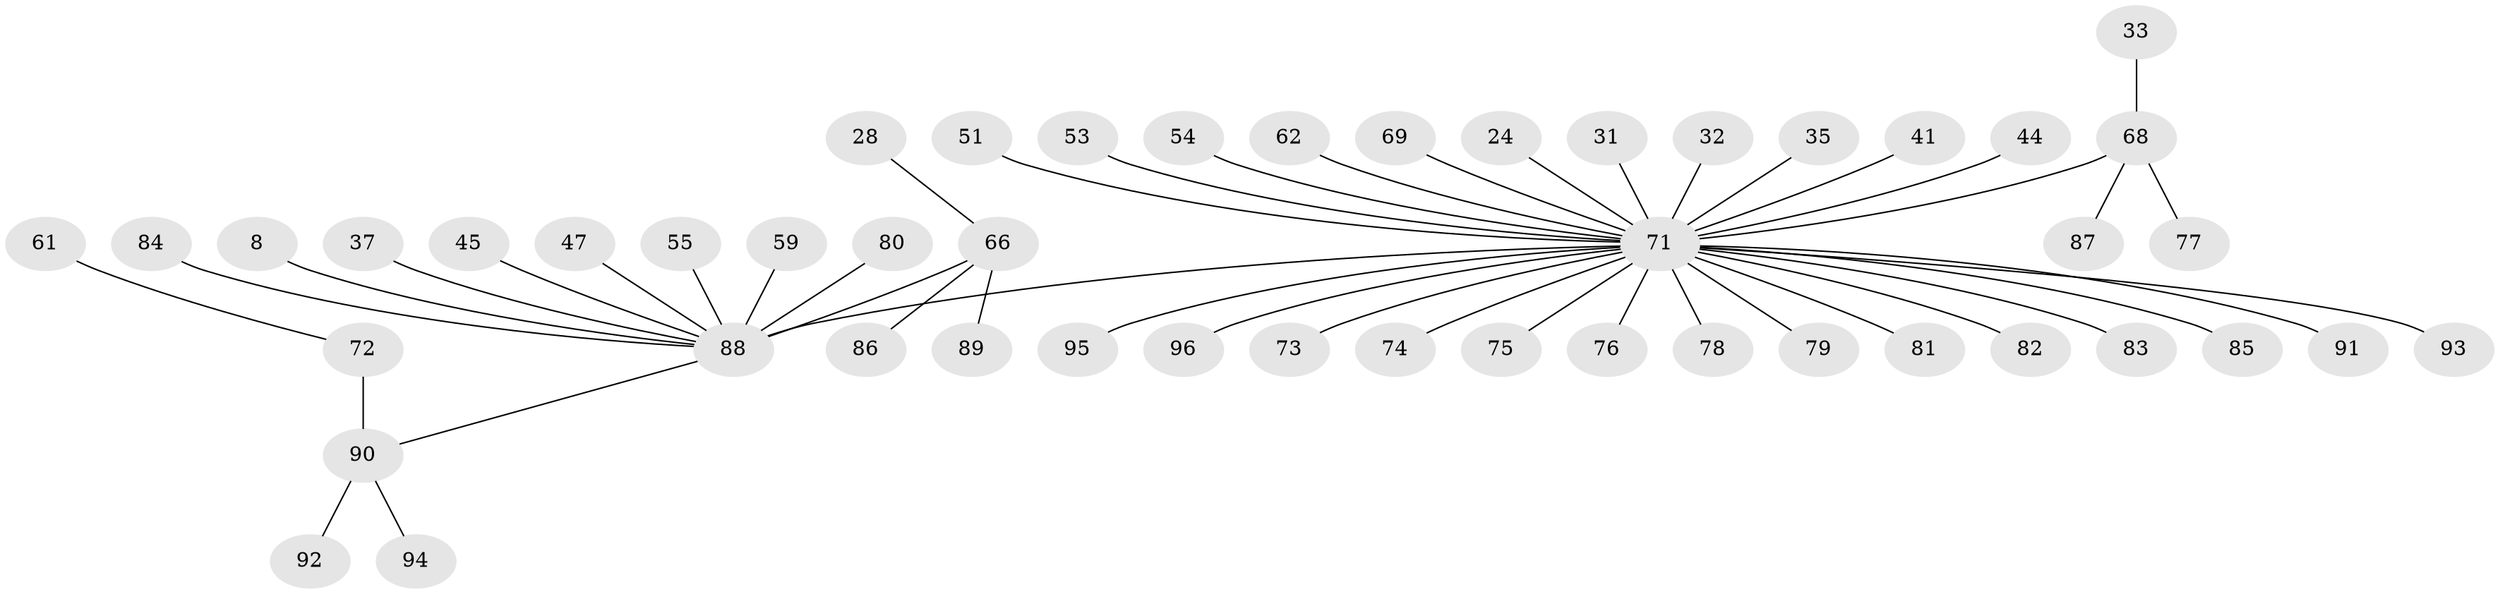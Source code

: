// original degree distribution, {1: 0.59375, 17: 0.010416666666666666, 15: 0.010416666666666666, 4: 0.020833333333333332, 5: 0.03125, 6: 0.03125, 2: 0.23958333333333334, 13: 0.010416666666666666, 3: 0.041666666666666664, 9: 0.010416666666666666}
// Generated by graph-tools (version 1.1) at 2025/48/03/09/25 04:48:15]
// undirected, 48 vertices, 47 edges
graph export_dot {
graph [start="1"]
  node [color=gray90,style=filled];
  8;
  24 [super="+14"];
  28;
  31;
  32;
  33;
  35 [super="+34"];
  37;
  41;
  44;
  45 [super="+13"];
  47;
  51;
  53;
  54;
  55;
  59;
  61;
  62;
  66 [super="+65+23"];
  68 [super="+20"];
  69 [super="+56"];
  71 [super="+9+29+1+10+12+18"];
  72 [super="+48"];
  73;
  74 [super="+7"];
  75 [super="+70"];
  76 [super="+64"];
  77 [super="+46"];
  78;
  79;
  80 [super="+21+27+38+49+63"];
  81;
  82;
  83;
  84 [super="+67"];
  85;
  86;
  87;
  88 [super="+52+3"];
  89;
  90 [super="+22+6"];
  91;
  92;
  93;
  94;
  95;
  96;
  8 -- 88;
  24 -- 71;
  28 -- 66;
  31 -- 71;
  32 -- 71;
  33 -- 68;
  35 -- 71;
  37 -- 88;
  41 -- 71;
  44 -- 71;
  45 -- 88;
  47 -- 88;
  51 -- 71;
  53 -- 71;
  54 -- 71;
  55 -- 88;
  59 -- 88;
  61 -- 72;
  62 -- 71 [weight=2];
  66 -- 86;
  66 -- 88 [weight=2];
  66 -- 89;
  68 -- 87;
  68 -- 77;
  68 -- 71 [weight=5];
  69 -- 71;
  71 -- 75;
  71 -- 78;
  71 -- 79;
  71 -- 81;
  71 -- 88 [weight=3];
  71 -- 95;
  71 -- 73;
  71 -- 74;
  71 -- 76;
  71 -- 82;
  71 -- 83;
  71 -- 85;
  71 -- 91;
  71 -- 93;
  71 -- 96;
  72 -- 90 [weight=2];
  80 -- 88;
  84 -- 88;
  88 -- 90;
  90 -- 92;
  90 -- 94;
}
